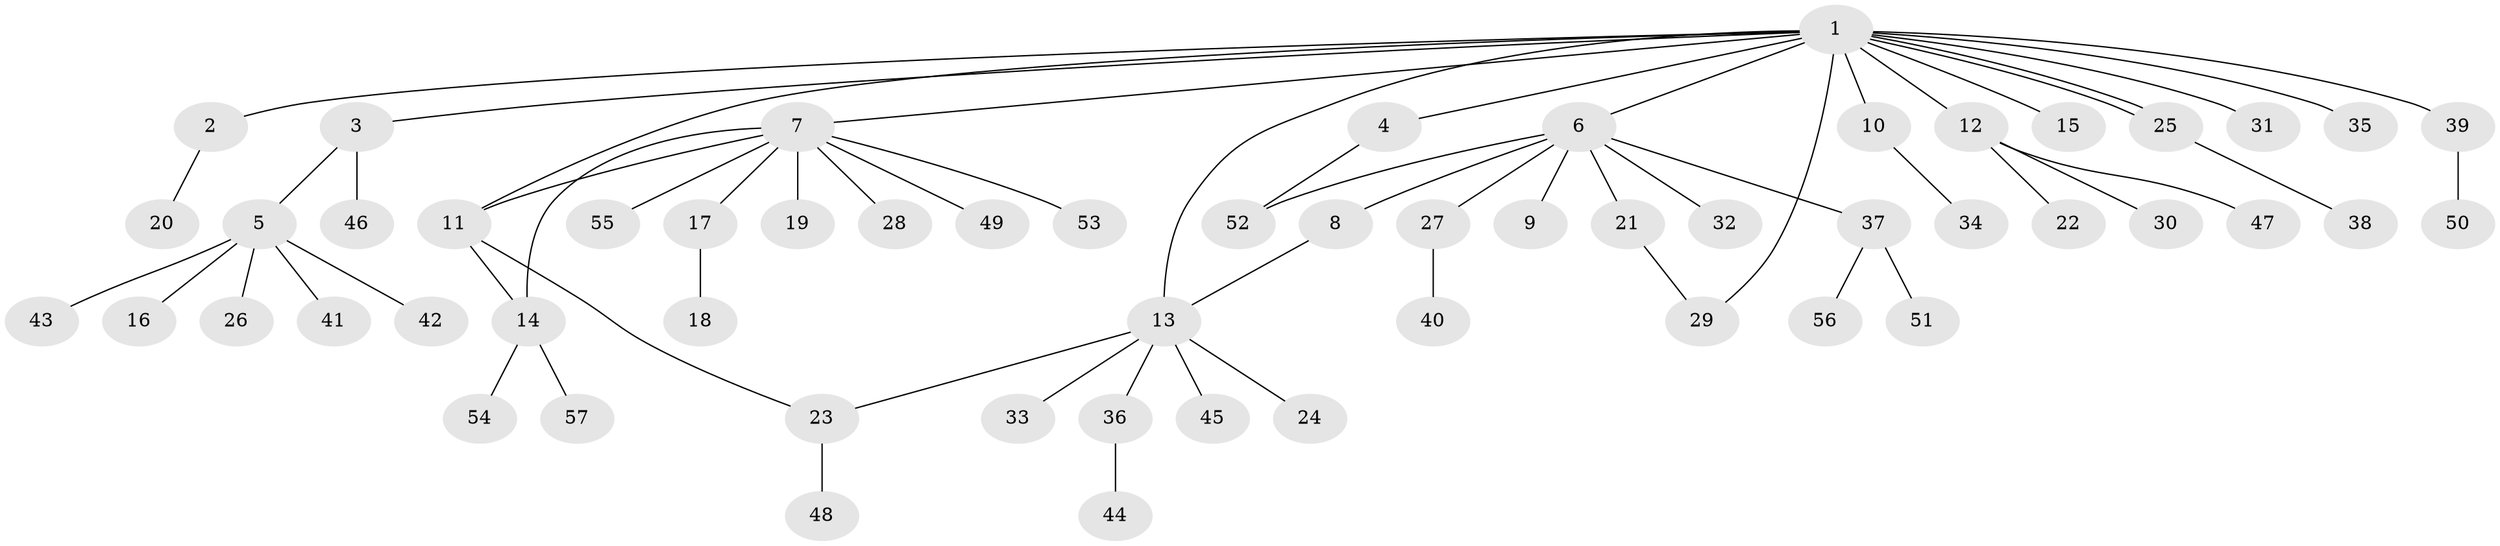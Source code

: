 // Generated by graph-tools (version 1.1) at 2025/47/03/09/25 04:47:50]
// undirected, 57 vertices, 63 edges
graph export_dot {
graph [start="1"]
  node [color=gray90,style=filled];
  1;
  2;
  3;
  4;
  5;
  6;
  7;
  8;
  9;
  10;
  11;
  12;
  13;
  14;
  15;
  16;
  17;
  18;
  19;
  20;
  21;
  22;
  23;
  24;
  25;
  26;
  27;
  28;
  29;
  30;
  31;
  32;
  33;
  34;
  35;
  36;
  37;
  38;
  39;
  40;
  41;
  42;
  43;
  44;
  45;
  46;
  47;
  48;
  49;
  50;
  51;
  52;
  53;
  54;
  55;
  56;
  57;
  1 -- 2;
  1 -- 3;
  1 -- 4;
  1 -- 6;
  1 -- 7;
  1 -- 10;
  1 -- 11;
  1 -- 12;
  1 -- 13;
  1 -- 15;
  1 -- 25;
  1 -- 25;
  1 -- 29;
  1 -- 31;
  1 -- 35;
  1 -- 39;
  2 -- 20;
  3 -- 5;
  3 -- 46;
  4 -- 52;
  5 -- 16;
  5 -- 26;
  5 -- 41;
  5 -- 42;
  5 -- 43;
  6 -- 8;
  6 -- 9;
  6 -- 21;
  6 -- 27;
  6 -- 32;
  6 -- 37;
  6 -- 52;
  7 -- 11;
  7 -- 14;
  7 -- 17;
  7 -- 19;
  7 -- 28;
  7 -- 49;
  7 -- 53;
  7 -- 55;
  8 -- 13;
  10 -- 34;
  11 -- 14;
  11 -- 23;
  12 -- 22;
  12 -- 30;
  12 -- 47;
  13 -- 23;
  13 -- 24;
  13 -- 33;
  13 -- 36;
  13 -- 45;
  14 -- 54;
  14 -- 57;
  17 -- 18;
  21 -- 29;
  23 -- 48;
  25 -- 38;
  27 -- 40;
  36 -- 44;
  37 -- 51;
  37 -- 56;
  39 -- 50;
}
